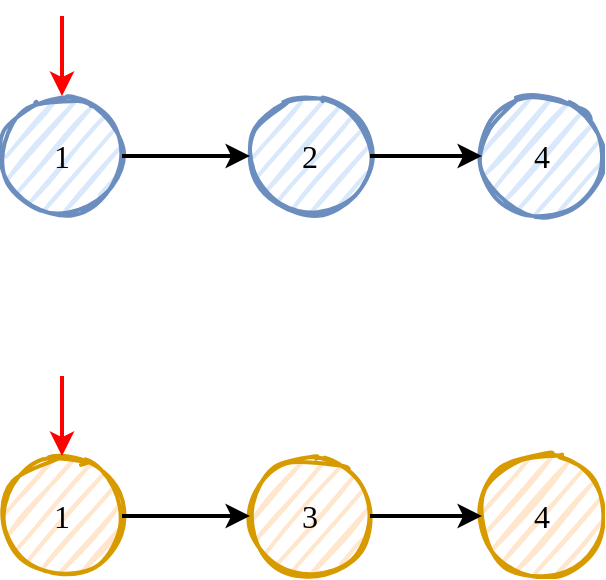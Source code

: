 <mxfile version="24.7.8">
  <diagram name="Page-1" id="Oiq9AGII3D0nvruZMA7q">
    <mxGraphModel dx="1050" dy="522" grid="1" gridSize="10" guides="1" tooltips="1" connect="1" arrows="1" fold="1" page="1" pageScale="1" pageWidth="827" pageHeight="1169" math="0" shadow="0">
      <root>
        <mxCell id="0" />
        <mxCell id="1" parent="0" />
        <mxCell id="CLPhiW2gWFfIjptXXEM1-1" value="1" style="ellipse;whiteSpace=wrap;html=1;strokeWidth=2;fillWeight=2;hachureGap=8;fillColor=#dae8fc;fillStyle=dots;sketch=1;strokeColor=#6c8ebf;fontFamily=Comic Sans MS;fontSize=16;" vertex="1" parent="1">
          <mxGeometry x="230" y="240" width="60" height="60" as="geometry" />
        </mxCell>
        <mxCell id="CLPhiW2gWFfIjptXXEM1-2" value="1" style="ellipse;whiteSpace=wrap;html=1;strokeWidth=2;fillWeight=2;hachureGap=8;fillColor=#ffe6cc;fillStyle=dots;sketch=1;strokeColor=#d79b00;fontFamily=Comic Sans MS;fontSize=16;" vertex="1" parent="1">
          <mxGeometry x="230" y="420" width="60" height="60" as="geometry" />
        </mxCell>
        <mxCell id="CLPhiW2gWFfIjptXXEM1-3" value="2" style="ellipse;whiteSpace=wrap;html=1;strokeWidth=2;fillWeight=2;hachureGap=8;fillColor=#dae8fc;fillStyle=dots;sketch=1;strokeColor=#6c8ebf;fontFamily=Comic Sans MS;fontSize=16;" vertex="1" parent="1">
          <mxGeometry x="354" y="240" width="60" height="60" as="geometry" />
        </mxCell>
        <mxCell id="CLPhiW2gWFfIjptXXEM1-4" value="3" style="ellipse;whiteSpace=wrap;html=1;strokeWidth=2;fillWeight=2;hachureGap=8;fillColor=#ffe6cc;fillStyle=dots;sketch=1;strokeColor=#d79b00;fontFamily=Comic Sans MS;fontSize=16;" vertex="1" parent="1">
          <mxGeometry x="354" y="420" width="60" height="60" as="geometry" />
        </mxCell>
        <mxCell id="CLPhiW2gWFfIjptXXEM1-5" value="" style="endArrow=classic;html=1;rounded=0;strokeWidth=2;exitX=1;exitY=0.5;exitDx=0;exitDy=0;entryX=0;entryY=0.5;entryDx=0;entryDy=0;" edge="1" parent="1" source="CLPhiW2gWFfIjptXXEM1-1" target="CLPhiW2gWFfIjptXXEM1-3">
          <mxGeometry width="50" height="50" relative="1" as="geometry">
            <mxPoint x="390" y="300" as="sourcePoint" />
            <mxPoint x="440" y="250" as="targetPoint" />
          </mxGeometry>
        </mxCell>
        <mxCell id="CLPhiW2gWFfIjptXXEM1-6" value="" style="endArrow=classic;html=1;rounded=0;strokeWidth=2;exitX=1;exitY=0.5;exitDx=0;exitDy=0;entryX=0;entryY=0.5;entryDx=0;entryDy=0;" edge="1" parent="1" source="CLPhiW2gWFfIjptXXEM1-2" target="CLPhiW2gWFfIjptXXEM1-4">
          <mxGeometry width="50" height="50" relative="1" as="geometry">
            <mxPoint x="300" y="340" as="sourcePoint" />
            <mxPoint x="364" y="340" as="targetPoint" />
          </mxGeometry>
        </mxCell>
        <mxCell id="CLPhiW2gWFfIjptXXEM1-7" value="4" style="ellipse;whiteSpace=wrap;html=1;strokeWidth=2;fillWeight=2;hachureGap=8;fillColor=#dae8fc;fillStyle=dots;sketch=1;strokeColor=#6c8ebf;fontFamily=Comic Sans MS;fontSize=16;" vertex="1" parent="1">
          <mxGeometry x="470" y="240" width="60" height="60" as="geometry" />
        </mxCell>
        <mxCell id="CLPhiW2gWFfIjptXXEM1-8" value="" style="endArrow=classic;html=1;rounded=0;strokeWidth=2;exitX=1;exitY=0.5;exitDx=0;exitDy=0;entryX=0;entryY=0.5;entryDx=0;entryDy=0;" edge="1" parent="1" target="CLPhiW2gWFfIjptXXEM1-7" source="CLPhiW2gWFfIjptXXEM1-3">
          <mxGeometry width="50" height="50" relative="1" as="geometry">
            <mxPoint x="460" y="190" as="sourcePoint" />
            <mxPoint x="524" y="190" as="targetPoint" />
          </mxGeometry>
        </mxCell>
        <mxCell id="CLPhiW2gWFfIjptXXEM1-9" value="4" style="ellipse;whiteSpace=wrap;html=1;strokeWidth=2;fillWeight=2;hachureGap=8;fillColor=#ffe6cc;fillStyle=dots;sketch=1;strokeColor=#d79b00;fontFamily=Comic Sans MS;fontSize=16;" vertex="1" parent="1">
          <mxGeometry x="470" y="420" width="60" height="60" as="geometry" />
        </mxCell>
        <mxCell id="CLPhiW2gWFfIjptXXEM1-10" value="" style="endArrow=classic;html=1;rounded=0;strokeWidth=2;exitX=1;exitY=0.5;exitDx=0;exitDy=0;entryX=0;entryY=0.5;entryDx=0;entryDy=0;" edge="1" parent="1" source="CLPhiW2gWFfIjptXXEM1-4" target="CLPhiW2gWFfIjptXXEM1-9">
          <mxGeometry width="50" height="50" relative="1" as="geometry">
            <mxPoint x="424" y="340" as="sourcePoint" />
            <mxPoint x="480" y="340" as="targetPoint" />
          </mxGeometry>
        </mxCell>
        <mxCell id="CLPhiW2gWFfIjptXXEM1-11" value="" style="endArrow=classic;html=1;rounded=0;strokeWidth=2;entryX=0.5;entryY=0;entryDx=0;entryDy=0;fillColor=#f8cecc;strokeColor=#FF0000;" edge="1" parent="1" target="CLPhiW2gWFfIjptXXEM1-1">
          <mxGeometry width="50" height="50" relative="1" as="geometry">
            <mxPoint x="260" y="200" as="sourcePoint" />
            <mxPoint x="300" y="130" as="targetPoint" />
          </mxGeometry>
        </mxCell>
        <mxCell id="CLPhiW2gWFfIjptXXEM1-12" value="" style="endArrow=classic;html=1;rounded=0;strokeWidth=2;entryX=0.5;entryY=0;entryDx=0;entryDy=0;strokeColor=#FF0000;" edge="1" parent="1" target="CLPhiW2gWFfIjptXXEM1-2">
          <mxGeometry width="50" height="50" relative="1" as="geometry">
            <mxPoint x="260" y="380" as="sourcePoint" />
            <mxPoint x="259.5" y="420" as="targetPoint" />
          </mxGeometry>
        </mxCell>
      </root>
    </mxGraphModel>
  </diagram>
</mxfile>
